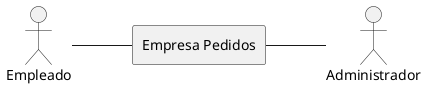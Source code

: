 @startuml
left to right direction
:Empleado: as A1
:Administrador: as A2

rectangle "Empresa Pedidos"{
}

A1 -- "Empresa Pedidos"
"Empresa Pedidos" -- A2

@enduml